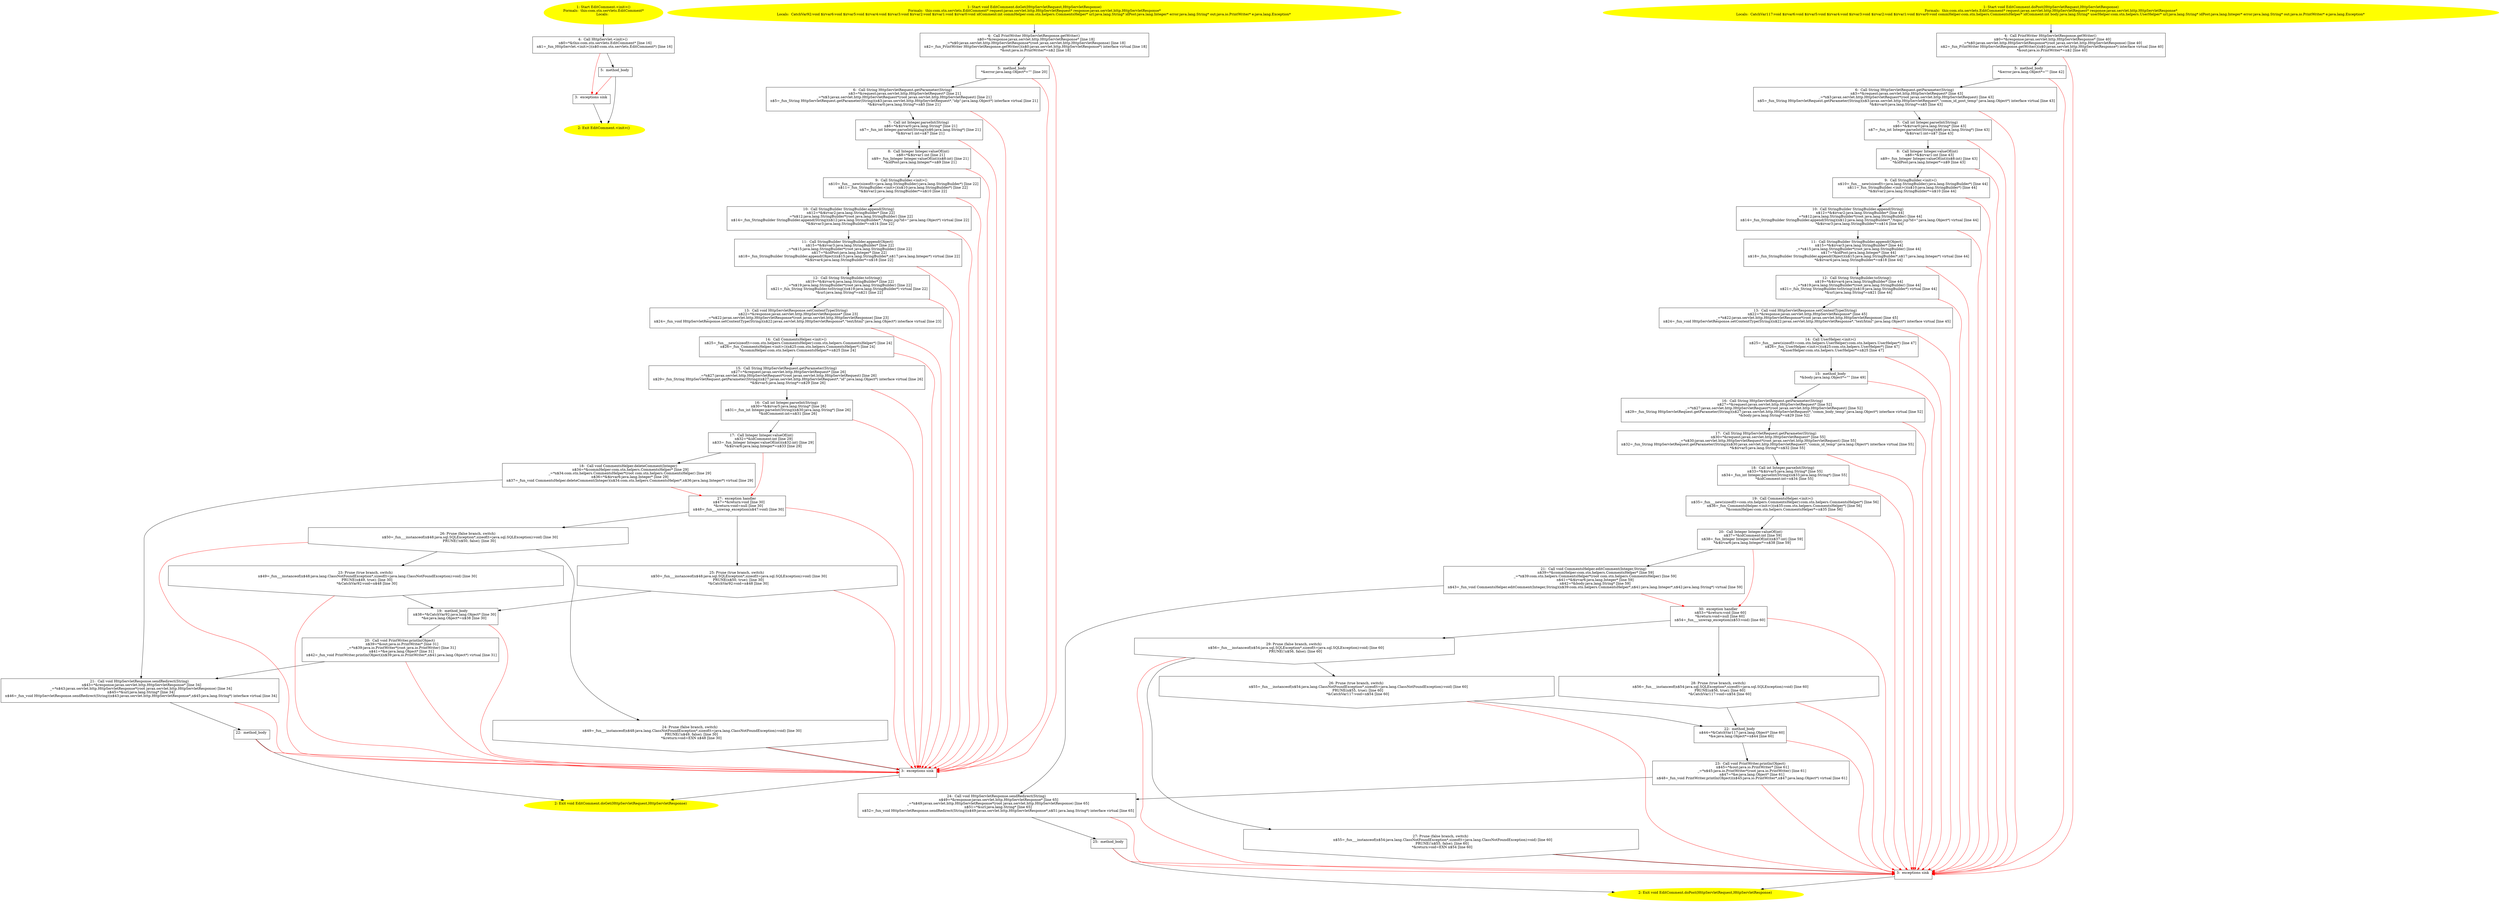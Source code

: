 /* @generated */
digraph cfg {
"com.stn.servlets.EditComment.<init>().792fe6c42d982176e1cad611565c4da5_1" [label="1: Start EditComment.<init>()\nFormals:  this:com.stn.servlets.EditComment*\nLocals:  \n  " color=yellow style=filled]
	

	 "com.stn.servlets.EditComment.<init>().792fe6c42d982176e1cad611565c4da5_1" -> "com.stn.servlets.EditComment.<init>().792fe6c42d982176e1cad611565c4da5_4" ;
"com.stn.servlets.EditComment.<init>().792fe6c42d982176e1cad611565c4da5_2" [label="2: Exit EditComment.<init>() \n  " color=yellow style=filled]
	

"com.stn.servlets.EditComment.<init>().792fe6c42d982176e1cad611565c4da5_3" [label="3:  exceptions sink \n  " shape="box"]
	

	 "com.stn.servlets.EditComment.<init>().792fe6c42d982176e1cad611565c4da5_3" -> "com.stn.servlets.EditComment.<init>().792fe6c42d982176e1cad611565c4da5_2" ;
"com.stn.servlets.EditComment.<init>().792fe6c42d982176e1cad611565c4da5_4" [label="4:  Call HttpServlet.<init>() \n   n$0=*&this:com.stn.servlets.EditComment* [line 16]\n  n$1=_fun_HttpServlet.<init>()(n$0:com.stn.servlets.EditComment*) [line 16]\n " shape="box"]
	

	 "com.stn.servlets.EditComment.<init>().792fe6c42d982176e1cad611565c4da5_4" -> "com.stn.servlets.EditComment.<init>().792fe6c42d982176e1cad611565c4da5_5" ;
	 "com.stn.servlets.EditComment.<init>().792fe6c42d982176e1cad611565c4da5_4" -> "com.stn.servlets.EditComment.<init>().792fe6c42d982176e1cad611565c4da5_3" [color="red" ];
"com.stn.servlets.EditComment.<init>().792fe6c42d982176e1cad611565c4da5_5" [label="5:  method_body \n  " shape="box"]
	

	 "com.stn.servlets.EditComment.<init>().792fe6c42d982176e1cad611565c4da5_5" -> "com.stn.servlets.EditComment.<init>().792fe6c42d982176e1cad611565c4da5_2" ;
	 "com.stn.servlets.EditComment.<init>().792fe6c42d982176e1cad611565c4da5_5" -> "com.stn.servlets.EditComment.<init>().792fe6c42d982176e1cad611565c4da5_3" [color="red" ];
"com.stn.servlets.EditComment.doGet(javax.servlet.http.HttpServletRequest,javax.servlet.http.HttpServ.9b6128d0ff4261f574d8337aa60370f2_1" [label="1: Start void EditComment.doGet(HttpServletRequest,HttpServletResponse)\nFormals:  this:com.stn.servlets.EditComment* request:javax.servlet.http.HttpServletRequest* response:javax.servlet.http.HttpServletResponse*\nLocals:  CatchVar92:void $irvar6:void $irvar5:void $irvar4:void $irvar3:void $irvar2:void $irvar1:void $irvar0:void idComment:int commHelper:com.stn.helpers.CommentsHelper* url:java.lang.String* idPost:java.lang.Integer* error:java.lang.String* out:java.io.PrintWriter* e:java.lang.Exception* \n  " color=yellow style=filled]
	

	 "com.stn.servlets.EditComment.doGet(javax.servlet.http.HttpServletRequest,javax.servlet.http.HttpServ.9b6128d0ff4261f574d8337aa60370f2_1" -> "com.stn.servlets.EditComment.doGet(javax.servlet.http.HttpServletRequest,javax.servlet.http.HttpServ.9b6128d0ff4261f574d8337aa60370f2_4" ;
"com.stn.servlets.EditComment.doGet(javax.servlet.http.HttpServletRequest,javax.servlet.http.HttpServ.9b6128d0ff4261f574d8337aa60370f2_2" [label="2: Exit void EditComment.doGet(HttpServletRequest,HttpServletResponse) \n  " color=yellow style=filled]
	

"com.stn.servlets.EditComment.doGet(javax.servlet.http.HttpServletRequest,javax.servlet.http.HttpServ.9b6128d0ff4261f574d8337aa60370f2_3" [label="3:  exceptions sink \n  " shape="box"]
	

	 "com.stn.servlets.EditComment.doGet(javax.servlet.http.HttpServletRequest,javax.servlet.http.HttpServ.9b6128d0ff4261f574d8337aa60370f2_3" -> "com.stn.servlets.EditComment.doGet(javax.servlet.http.HttpServletRequest,javax.servlet.http.HttpServ.9b6128d0ff4261f574d8337aa60370f2_2" ;
"com.stn.servlets.EditComment.doGet(javax.servlet.http.HttpServletRequest,javax.servlet.http.HttpServ.9b6128d0ff4261f574d8337aa60370f2_4" [label="4:  Call PrintWriter HttpServletResponse.getWriter() \n   n$0=*&response:javax.servlet.http.HttpServletResponse* [line 18]\n  _=*n$0:javax.servlet.http.HttpServletResponse*(root javax.servlet.http.HttpServletResponse) [line 18]\n  n$2=_fun_PrintWriter HttpServletResponse.getWriter()(n$0:javax.servlet.http.HttpServletResponse*) interface virtual [line 18]\n  *&out:java.io.PrintWriter*=n$2 [line 18]\n " shape="box"]
	

	 "com.stn.servlets.EditComment.doGet(javax.servlet.http.HttpServletRequest,javax.servlet.http.HttpServ.9b6128d0ff4261f574d8337aa60370f2_4" -> "com.stn.servlets.EditComment.doGet(javax.servlet.http.HttpServletRequest,javax.servlet.http.HttpServ.9b6128d0ff4261f574d8337aa60370f2_5" ;
	 "com.stn.servlets.EditComment.doGet(javax.servlet.http.HttpServletRequest,javax.servlet.http.HttpServ.9b6128d0ff4261f574d8337aa60370f2_4" -> "com.stn.servlets.EditComment.doGet(javax.servlet.http.HttpServletRequest,javax.servlet.http.HttpServ.9b6128d0ff4261f574d8337aa60370f2_3" [color="red" ];
"com.stn.servlets.EditComment.doGet(javax.servlet.http.HttpServletRequest,javax.servlet.http.HttpServ.9b6128d0ff4261f574d8337aa60370f2_5" [label="5:  method_body \n   *&error:java.lang.Object*=\"\" [line 20]\n " shape="box"]
	

	 "com.stn.servlets.EditComment.doGet(javax.servlet.http.HttpServletRequest,javax.servlet.http.HttpServ.9b6128d0ff4261f574d8337aa60370f2_5" -> "com.stn.servlets.EditComment.doGet(javax.servlet.http.HttpServletRequest,javax.servlet.http.HttpServ.9b6128d0ff4261f574d8337aa60370f2_6" ;
	 "com.stn.servlets.EditComment.doGet(javax.servlet.http.HttpServletRequest,javax.servlet.http.HttpServ.9b6128d0ff4261f574d8337aa60370f2_5" -> "com.stn.servlets.EditComment.doGet(javax.servlet.http.HttpServletRequest,javax.servlet.http.HttpServ.9b6128d0ff4261f574d8337aa60370f2_3" [color="red" ];
"com.stn.servlets.EditComment.doGet(javax.servlet.http.HttpServletRequest,javax.servlet.http.HttpServ.9b6128d0ff4261f574d8337aa60370f2_6" [label="6:  Call String HttpServletRequest.getParameter(String) \n   n$3=*&request:javax.servlet.http.HttpServletRequest* [line 21]\n  _=*n$3:javax.servlet.http.HttpServletRequest*(root javax.servlet.http.HttpServletRequest) [line 21]\n  n$5=_fun_String HttpServletRequest.getParameter(String)(n$3:javax.servlet.http.HttpServletRequest*,\"idp\":java.lang.Object*) interface virtual [line 21]\n  *&$irvar0:java.lang.String*=n$5 [line 21]\n " shape="box"]
	

	 "com.stn.servlets.EditComment.doGet(javax.servlet.http.HttpServletRequest,javax.servlet.http.HttpServ.9b6128d0ff4261f574d8337aa60370f2_6" -> "com.stn.servlets.EditComment.doGet(javax.servlet.http.HttpServletRequest,javax.servlet.http.HttpServ.9b6128d0ff4261f574d8337aa60370f2_7" ;
	 "com.stn.servlets.EditComment.doGet(javax.servlet.http.HttpServletRequest,javax.servlet.http.HttpServ.9b6128d0ff4261f574d8337aa60370f2_6" -> "com.stn.servlets.EditComment.doGet(javax.servlet.http.HttpServletRequest,javax.servlet.http.HttpServ.9b6128d0ff4261f574d8337aa60370f2_3" [color="red" ];
"com.stn.servlets.EditComment.doGet(javax.servlet.http.HttpServletRequest,javax.servlet.http.HttpServ.9b6128d0ff4261f574d8337aa60370f2_7" [label="7:  Call int Integer.parseInt(String) \n   n$6=*&$irvar0:java.lang.String* [line 21]\n  n$7=_fun_int Integer.parseInt(String)(n$6:java.lang.String*) [line 21]\n  *&$irvar1:int=n$7 [line 21]\n " shape="box"]
	

	 "com.stn.servlets.EditComment.doGet(javax.servlet.http.HttpServletRequest,javax.servlet.http.HttpServ.9b6128d0ff4261f574d8337aa60370f2_7" -> "com.stn.servlets.EditComment.doGet(javax.servlet.http.HttpServletRequest,javax.servlet.http.HttpServ.9b6128d0ff4261f574d8337aa60370f2_8" ;
	 "com.stn.servlets.EditComment.doGet(javax.servlet.http.HttpServletRequest,javax.servlet.http.HttpServ.9b6128d0ff4261f574d8337aa60370f2_7" -> "com.stn.servlets.EditComment.doGet(javax.servlet.http.HttpServletRequest,javax.servlet.http.HttpServ.9b6128d0ff4261f574d8337aa60370f2_3" [color="red" ];
"com.stn.servlets.EditComment.doGet(javax.servlet.http.HttpServletRequest,javax.servlet.http.HttpServ.9b6128d0ff4261f574d8337aa60370f2_8" [label="8:  Call Integer Integer.valueOf(int) \n   n$8=*&$irvar1:int [line 21]\n  n$9=_fun_Integer Integer.valueOf(int)(n$8:int) [line 21]\n  *&idPost:java.lang.Integer*=n$9 [line 21]\n " shape="box"]
	

	 "com.stn.servlets.EditComment.doGet(javax.servlet.http.HttpServletRequest,javax.servlet.http.HttpServ.9b6128d0ff4261f574d8337aa60370f2_8" -> "com.stn.servlets.EditComment.doGet(javax.servlet.http.HttpServletRequest,javax.servlet.http.HttpServ.9b6128d0ff4261f574d8337aa60370f2_9" ;
	 "com.stn.servlets.EditComment.doGet(javax.servlet.http.HttpServletRequest,javax.servlet.http.HttpServ.9b6128d0ff4261f574d8337aa60370f2_8" -> "com.stn.servlets.EditComment.doGet(javax.servlet.http.HttpServletRequest,javax.servlet.http.HttpServ.9b6128d0ff4261f574d8337aa60370f2_3" [color="red" ];
"com.stn.servlets.EditComment.doGet(javax.servlet.http.HttpServletRequest,javax.servlet.http.HttpServ.9b6128d0ff4261f574d8337aa60370f2_9" [label="9:  Call StringBuilder.<init>() \n   n$10=_fun___new(sizeof(t=java.lang.StringBuilder):java.lang.StringBuilder*) [line 22]\n  n$11=_fun_StringBuilder.<init>()(n$10:java.lang.StringBuilder*) [line 22]\n  *&$irvar2:java.lang.StringBuilder*=n$10 [line 22]\n " shape="box"]
	

	 "com.stn.servlets.EditComment.doGet(javax.servlet.http.HttpServletRequest,javax.servlet.http.HttpServ.9b6128d0ff4261f574d8337aa60370f2_9" -> "com.stn.servlets.EditComment.doGet(javax.servlet.http.HttpServletRequest,javax.servlet.http.HttpServ.9b6128d0ff4261f574d8337aa60370f2_10" ;
	 "com.stn.servlets.EditComment.doGet(javax.servlet.http.HttpServletRequest,javax.servlet.http.HttpServ.9b6128d0ff4261f574d8337aa60370f2_9" -> "com.stn.servlets.EditComment.doGet(javax.servlet.http.HttpServletRequest,javax.servlet.http.HttpServ.9b6128d0ff4261f574d8337aa60370f2_3" [color="red" ];
"com.stn.servlets.EditComment.doGet(javax.servlet.http.HttpServletRequest,javax.servlet.http.HttpServ.9b6128d0ff4261f574d8337aa60370f2_10" [label="10:  Call StringBuilder StringBuilder.append(String) \n   n$12=*&$irvar2:java.lang.StringBuilder* [line 22]\n  _=*n$12:java.lang.StringBuilder*(root java.lang.StringBuilder) [line 22]\n  n$14=_fun_StringBuilder StringBuilder.append(String)(n$12:java.lang.StringBuilder*,\"/topic.jsp?id=\":java.lang.Object*) virtual [line 22]\n  *&$irvar3:java.lang.StringBuilder*=n$14 [line 22]\n " shape="box"]
	

	 "com.stn.servlets.EditComment.doGet(javax.servlet.http.HttpServletRequest,javax.servlet.http.HttpServ.9b6128d0ff4261f574d8337aa60370f2_10" -> "com.stn.servlets.EditComment.doGet(javax.servlet.http.HttpServletRequest,javax.servlet.http.HttpServ.9b6128d0ff4261f574d8337aa60370f2_11" ;
	 "com.stn.servlets.EditComment.doGet(javax.servlet.http.HttpServletRequest,javax.servlet.http.HttpServ.9b6128d0ff4261f574d8337aa60370f2_10" -> "com.stn.servlets.EditComment.doGet(javax.servlet.http.HttpServletRequest,javax.servlet.http.HttpServ.9b6128d0ff4261f574d8337aa60370f2_3" [color="red" ];
"com.stn.servlets.EditComment.doGet(javax.servlet.http.HttpServletRequest,javax.servlet.http.HttpServ.9b6128d0ff4261f574d8337aa60370f2_11" [label="11:  Call StringBuilder StringBuilder.append(Object) \n   n$15=*&$irvar3:java.lang.StringBuilder* [line 22]\n  _=*n$15:java.lang.StringBuilder*(root java.lang.StringBuilder) [line 22]\n  n$17=*&idPost:java.lang.Integer* [line 22]\n  n$18=_fun_StringBuilder StringBuilder.append(Object)(n$15:java.lang.StringBuilder*,n$17:java.lang.Integer*) virtual [line 22]\n  *&$irvar4:java.lang.StringBuilder*=n$18 [line 22]\n " shape="box"]
	

	 "com.stn.servlets.EditComment.doGet(javax.servlet.http.HttpServletRequest,javax.servlet.http.HttpServ.9b6128d0ff4261f574d8337aa60370f2_11" -> "com.stn.servlets.EditComment.doGet(javax.servlet.http.HttpServletRequest,javax.servlet.http.HttpServ.9b6128d0ff4261f574d8337aa60370f2_12" ;
	 "com.stn.servlets.EditComment.doGet(javax.servlet.http.HttpServletRequest,javax.servlet.http.HttpServ.9b6128d0ff4261f574d8337aa60370f2_11" -> "com.stn.servlets.EditComment.doGet(javax.servlet.http.HttpServletRequest,javax.servlet.http.HttpServ.9b6128d0ff4261f574d8337aa60370f2_3" [color="red" ];
"com.stn.servlets.EditComment.doGet(javax.servlet.http.HttpServletRequest,javax.servlet.http.HttpServ.9b6128d0ff4261f574d8337aa60370f2_12" [label="12:  Call String StringBuilder.toString() \n   n$19=*&$irvar4:java.lang.StringBuilder* [line 22]\n  _=*n$19:java.lang.StringBuilder*(root java.lang.StringBuilder) [line 22]\n  n$21=_fun_String StringBuilder.toString()(n$19:java.lang.StringBuilder*) virtual [line 22]\n  *&url:java.lang.String*=n$21 [line 22]\n " shape="box"]
	

	 "com.stn.servlets.EditComment.doGet(javax.servlet.http.HttpServletRequest,javax.servlet.http.HttpServ.9b6128d0ff4261f574d8337aa60370f2_12" -> "com.stn.servlets.EditComment.doGet(javax.servlet.http.HttpServletRequest,javax.servlet.http.HttpServ.9b6128d0ff4261f574d8337aa60370f2_13" ;
	 "com.stn.servlets.EditComment.doGet(javax.servlet.http.HttpServletRequest,javax.servlet.http.HttpServ.9b6128d0ff4261f574d8337aa60370f2_12" -> "com.stn.servlets.EditComment.doGet(javax.servlet.http.HttpServletRequest,javax.servlet.http.HttpServ.9b6128d0ff4261f574d8337aa60370f2_3" [color="red" ];
"com.stn.servlets.EditComment.doGet(javax.servlet.http.HttpServletRequest,javax.servlet.http.HttpServ.9b6128d0ff4261f574d8337aa60370f2_13" [label="13:  Call void HttpServletResponse.setContentType(String) \n   n$22=*&response:javax.servlet.http.HttpServletResponse* [line 23]\n  _=*n$22:javax.servlet.http.HttpServletResponse*(root javax.servlet.http.HttpServletResponse) [line 23]\n  n$24=_fun_void HttpServletResponse.setContentType(String)(n$22:javax.servlet.http.HttpServletResponse*,\"text/html\":java.lang.Object*) interface virtual [line 23]\n " shape="box"]
	

	 "com.stn.servlets.EditComment.doGet(javax.servlet.http.HttpServletRequest,javax.servlet.http.HttpServ.9b6128d0ff4261f574d8337aa60370f2_13" -> "com.stn.servlets.EditComment.doGet(javax.servlet.http.HttpServletRequest,javax.servlet.http.HttpServ.9b6128d0ff4261f574d8337aa60370f2_14" ;
	 "com.stn.servlets.EditComment.doGet(javax.servlet.http.HttpServletRequest,javax.servlet.http.HttpServ.9b6128d0ff4261f574d8337aa60370f2_13" -> "com.stn.servlets.EditComment.doGet(javax.servlet.http.HttpServletRequest,javax.servlet.http.HttpServ.9b6128d0ff4261f574d8337aa60370f2_3" [color="red" ];
"com.stn.servlets.EditComment.doGet(javax.servlet.http.HttpServletRequest,javax.servlet.http.HttpServ.9b6128d0ff4261f574d8337aa60370f2_14" [label="14:  Call CommentsHelper.<init>() \n   n$25=_fun___new(sizeof(t=com.stn.helpers.CommentsHelper):com.stn.helpers.CommentsHelper*) [line 24]\n  n$26=_fun_CommentsHelper.<init>()(n$25:com.stn.helpers.CommentsHelper*) [line 24]\n  *&commHelper:com.stn.helpers.CommentsHelper*=n$25 [line 24]\n " shape="box"]
	

	 "com.stn.servlets.EditComment.doGet(javax.servlet.http.HttpServletRequest,javax.servlet.http.HttpServ.9b6128d0ff4261f574d8337aa60370f2_14" -> "com.stn.servlets.EditComment.doGet(javax.servlet.http.HttpServletRequest,javax.servlet.http.HttpServ.9b6128d0ff4261f574d8337aa60370f2_15" ;
	 "com.stn.servlets.EditComment.doGet(javax.servlet.http.HttpServletRequest,javax.servlet.http.HttpServ.9b6128d0ff4261f574d8337aa60370f2_14" -> "com.stn.servlets.EditComment.doGet(javax.servlet.http.HttpServletRequest,javax.servlet.http.HttpServ.9b6128d0ff4261f574d8337aa60370f2_3" [color="red" ];
"com.stn.servlets.EditComment.doGet(javax.servlet.http.HttpServletRequest,javax.servlet.http.HttpServ.9b6128d0ff4261f574d8337aa60370f2_15" [label="15:  Call String HttpServletRequest.getParameter(String) \n   n$27=*&request:javax.servlet.http.HttpServletRequest* [line 26]\n  _=*n$27:javax.servlet.http.HttpServletRequest*(root javax.servlet.http.HttpServletRequest) [line 26]\n  n$29=_fun_String HttpServletRequest.getParameter(String)(n$27:javax.servlet.http.HttpServletRequest*,\"id\":java.lang.Object*) interface virtual [line 26]\n  *&$irvar5:java.lang.String*=n$29 [line 26]\n " shape="box"]
	

	 "com.stn.servlets.EditComment.doGet(javax.servlet.http.HttpServletRequest,javax.servlet.http.HttpServ.9b6128d0ff4261f574d8337aa60370f2_15" -> "com.stn.servlets.EditComment.doGet(javax.servlet.http.HttpServletRequest,javax.servlet.http.HttpServ.9b6128d0ff4261f574d8337aa60370f2_16" ;
	 "com.stn.servlets.EditComment.doGet(javax.servlet.http.HttpServletRequest,javax.servlet.http.HttpServ.9b6128d0ff4261f574d8337aa60370f2_15" -> "com.stn.servlets.EditComment.doGet(javax.servlet.http.HttpServletRequest,javax.servlet.http.HttpServ.9b6128d0ff4261f574d8337aa60370f2_3" [color="red" ];
"com.stn.servlets.EditComment.doGet(javax.servlet.http.HttpServletRequest,javax.servlet.http.HttpServ.9b6128d0ff4261f574d8337aa60370f2_16" [label="16:  Call int Integer.parseInt(String) \n   n$30=*&$irvar5:java.lang.String* [line 26]\n  n$31=_fun_int Integer.parseInt(String)(n$30:java.lang.String*) [line 26]\n  *&idComment:int=n$31 [line 26]\n " shape="box"]
	

	 "com.stn.servlets.EditComment.doGet(javax.servlet.http.HttpServletRequest,javax.servlet.http.HttpServ.9b6128d0ff4261f574d8337aa60370f2_16" -> "com.stn.servlets.EditComment.doGet(javax.servlet.http.HttpServletRequest,javax.servlet.http.HttpServ.9b6128d0ff4261f574d8337aa60370f2_17" ;
	 "com.stn.servlets.EditComment.doGet(javax.servlet.http.HttpServletRequest,javax.servlet.http.HttpServ.9b6128d0ff4261f574d8337aa60370f2_16" -> "com.stn.servlets.EditComment.doGet(javax.servlet.http.HttpServletRequest,javax.servlet.http.HttpServ.9b6128d0ff4261f574d8337aa60370f2_3" [color="red" ];
"com.stn.servlets.EditComment.doGet(javax.servlet.http.HttpServletRequest,javax.servlet.http.HttpServ.9b6128d0ff4261f574d8337aa60370f2_17" [label="17:  Call Integer Integer.valueOf(int) \n   n$32=*&idComment:int [line 29]\n  n$33=_fun_Integer Integer.valueOf(int)(n$32:int) [line 29]\n  *&$irvar6:java.lang.Integer*=n$33 [line 29]\n " shape="box"]
	

	 "com.stn.servlets.EditComment.doGet(javax.servlet.http.HttpServletRequest,javax.servlet.http.HttpServ.9b6128d0ff4261f574d8337aa60370f2_17" -> "com.stn.servlets.EditComment.doGet(javax.servlet.http.HttpServletRequest,javax.servlet.http.HttpServ.9b6128d0ff4261f574d8337aa60370f2_18" ;
	 "com.stn.servlets.EditComment.doGet(javax.servlet.http.HttpServletRequest,javax.servlet.http.HttpServ.9b6128d0ff4261f574d8337aa60370f2_17" -> "com.stn.servlets.EditComment.doGet(javax.servlet.http.HttpServletRequest,javax.servlet.http.HttpServ.9b6128d0ff4261f574d8337aa60370f2_27" [color="red" ];
"com.stn.servlets.EditComment.doGet(javax.servlet.http.HttpServletRequest,javax.servlet.http.HttpServ.9b6128d0ff4261f574d8337aa60370f2_18" [label="18:  Call void CommentsHelper.deleteComment(Integer) \n   n$34=*&commHelper:com.stn.helpers.CommentsHelper* [line 29]\n  _=*n$34:com.stn.helpers.CommentsHelper*(root com.stn.helpers.CommentsHelper) [line 29]\n  n$36=*&$irvar6:java.lang.Integer* [line 29]\n  n$37=_fun_void CommentsHelper.deleteComment(Integer)(n$34:com.stn.helpers.CommentsHelper*,n$36:java.lang.Integer*) virtual [line 29]\n " shape="box"]
	

	 "com.stn.servlets.EditComment.doGet(javax.servlet.http.HttpServletRequest,javax.servlet.http.HttpServ.9b6128d0ff4261f574d8337aa60370f2_18" -> "com.stn.servlets.EditComment.doGet(javax.servlet.http.HttpServletRequest,javax.servlet.http.HttpServ.9b6128d0ff4261f574d8337aa60370f2_21" ;
	 "com.stn.servlets.EditComment.doGet(javax.servlet.http.HttpServletRequest,javax.servlet.http.HttpServ.9b6128d0ff4261f574d8337aa60370f2_18" -> "com.stn.servlets.EditComment.doGet(javax.servlet.http.HttpServletRequest,javax.servlet.http.HttpServ.9b6128d0ff4261f574d8337aa60370f2_27" [color="red" ];
"com.stn.servlets.EditComment.doGet(javax.servlet.http.HttpServletRequest,javax.servlet.http.HttpServ.9b6128d0ff4261f574d8337aa60370f2_19" [label="19:  method_body \n   n$38=*&CatchVar92:java.lang.Object* [line 30]\n  *&e:java.lang.Object*=n$38 [line 30]\n " shape="box"]
	

	 "com.stn.servlets.EditComment.doGet(javax.servlet.http.HttpServletRequest,javax.servlet.http.HttpServ.9b6128d0ff4261f574d8337aa60370f2_19" -> "com.stn.servlets.EditComment.doGet(javax.servlet.http.HttpServletRequest,javax.servlet.http.HttpServ.9b6128d0ff4261f574d8337aa60370f2_20" ;
	 "com.stn.servlets.EditComment.doGet(javax.servlet.http.HttpServletRequest,javax.servlet.http.HttpServ.9b6128d0ff4261f574d8337aa60370f2_19" -> "com.stn.servlets.EditComment.doGet(javax.servlet.http.HttpServletRequest,javax.servlet.http.HttpServ.9b6128d0ff4261f574d8337aa60370f2_3" [color="red" ];
"com.stn.servlets.EditComment.doGet(javax.servlet.http.HttpServletRequest,javax.servlet.http.HttpServ.9b6128d0ff4261f574d8337aa60370f2_20" [label="20:  Call void PrintWriter.println(Object) \n   n$39=*&out:java.io.PrintWriter* [line 31]\n  _=*n$39:java.io.PrintWriter*(root java.io.PrintWriter) [line 31]\n  n$41=*&e:java.lang.Object* [line 31]\n  n$42=_fun_void PrintWriter.println(Object)(n$39:java.io.PrintWriter*,n$41:java.lang.Object*) virtual [line 31]\n " shape="box"]
	

	 "com.stn.servlets.EditComment.doGet(javax.servlet.http.HttpServletRequest,javax.servlet.http.HttpServ.9b6128d0ff4261f574d8337aa60370f2_20" -> "com.stn.servlets.EditComment.doGet(javax.servlet.http.HttpServletRequest,javax.servlet.http.HttpServ.9b6128d0ff4261f574d8337aa60370f2_21" ;
	 "com.stn.servlets.EditComment.doGet(javax.servlet.http.HttpServletRequest,javax.servlet.http.HttpServ.9b6128d0ff4261f574d8337aa60370f2_20" -> "com.stn.servlets.EditComment.doGet(javax.servlet.http.HttpServletRequest,javax.servlet.http.HttpServ.9b6128d0ff4261f574d8337aa60370f2_3" [color="red" ];
"com.stn.servlets.EditComment.doGet(javax.servlet.http.HttpServletRequest,javax.servlet.http.HttpServ.9b6128d0ff4261f574d8337aa60370f2_21" [label="21:  Call void HttpServletResponse.sendRedirect(String) \n   n$43=*&response:javax.servlet.http.HttpServletResponse* [line 34]\n  _=*n$43:javax.servlet.http.HttpServletResponse*(root javax.servlet.http.HttpServletResponse) [line 34]\n  n$45=*&url:java.lang.String* [line 34]\n  n$46=_fun_void HttpServletResponse.sendRedirect(String)(n$43:javax.servlet.http.HttpServletResponse*,n$45:java.lang.String*) interface virtual [line 34]\n " shape="box"]
	

	 "com.stn.servlets.EditComment.doGet(javax.servlet.http.HttpServletRequest,javax.servlet.http.HttpServ.9b6128d0ff4261f574d8337aa60370f2_21" -> "com.stn.servlets.EditComment.doGet(javax.servlet.http.HttpServletRequest,javax.servlet.http.HttpServ.9b6128d0ff4261f574d8337aa60370f2_22" ;
	 "com.stn.servlets.EditComment.doGet(javax.servlet.http.HttpServletRequest,javax.servlet.http.HttpServ.9b6128d0ff4261f574d8337aa60370f2_21" -> "com.stn.servlets.EditComment.doGet(javax.servlet.http.HttpServletRequest,javax.servlet.http.HttpServ.9b6128d0ff4261f574d8337aa60370f2_3" [color="red" ];
"com.stn.servlets.EditComment.doGet(javax.servlet.http.HttpServletRequest,javax.servlet.http.HttpServ.9b6128d0ff4261f574d8337aa60370f2_22" [label="22:  method_body \n  " shape="box"]
	

	 "com.stn.servlets.EditComment.doGet(javax.servlet.http.HttpServletRequest,javax.servlet.http.HttpServ.9b6128d0ff4261f574d8337aa60370f2_22" -> "com.stn.servlets.EditComment.doGet(javax.servlet.http.HttpServletRequest,javax.servlet.http.HttpServ.9b6128d0ff4261f574d8337aa60370f2_2" ;
	 "com.stn.servlets.EditComment.doGet(javax.servlet.http.HttpServletRequest,javax.servlet.http.HttpServ.9b6128d0ff4261f574d8337aa60370f2_22" -> "com.stn.servlets.EditComment.doGet(javax.servlet.http.HttpServletRequest,javax.servlet.http.HttpServ.9b6128d0ff4261f574d8337aa60370f2_3" [color="red" ];
"com.stn.servlets.EditComment.doGet(javax.servlet.http.HttpServletRequest,javax.servlet.http.HttpServ.9b6128d0ff4261f574d8337aa60370f2_23" [label="23: Prune (true branch, switch) \n   n$49=_fun___instanceof(n$48:java.lang.ClassNotFoundException*,sizeof(t=java.lang.ClassNotFoundException):void) [line 30]\n  PRUNE(n$49, true); [line 30]\n  *&CatchVar92:void=n$48 [line 30]\n " shape="invhouse"]
	

	 "com.stn.servlets.EditComment.doGet(javax.servlet.http.HttpServletRequest,javax.servlet.http.HttpServ.9b6128d0ff4261f574d8337aa60370f2_23" -> "com.stn.servlets.EditComment.doGet(javax.servlet.http.HttpServletRequest,javax.servlet.http.HttpServ.9b6128d0ff4261f574d8337aa60370f2_19" ;
	 "com.stn.servlets.EditComment.doGet(javax.servlet.http.HttpServletRequest,javax.servlet.http.HttpServ.9b6128d0ff4261f574d8337aa60370f2_23" -> "com.stn.servlets.EditComment.doGet(javax.servlet.http.HttpServletRequest,javax.servlet.http.HttpServ.9b6128d0ff4261f574d8337aa60370f2_3" [color="red" ];
"com.stn.servlets.EditComment.doGet(javax.servlet.http.HttpServletRequest,javax.servlet.http.HttpServ.9b6128d0ff4261f574d8337aa60370f2_24" [label="24: Prune (false branch, switch) \n   n$49=_fun___instanceof(n$48:java.lang.ClassNotFoundException*,sizeof(t=java.lang.ClassNotFoundException):void) [line 30]\n  PRUNE(!n$49, false); [line 30]\n  *&return:void=EXN n$48 [line 30]\n " shape="invhouse"]
	

	 "com.stn.servlets.EditComment.doGet(javax.servlet.http.HttpServletRequest,javax.servlet.http.HttpServ.9b6128d0ff4261f574d8337aa60370f2_24" -> "com.stn.servlets.EditComment.doGet(javax.servlet.http.HttpServletRequest,javax.servlet.http.HttpServ.9b6128d0ff4261f574d8337aa60370f2_3" ;
	 "com.stn.servlets.EditComment.doGet(javax.servlet.http.HttpServletRequest,javax.servlet.http.HttpServ.9b6128d0ff4261f574d8337aa60370f2_24" -> "com.stn.servlets.EditComment.doGet(javax.servlet.http.HttpServletRequest,javax.servlet.http.HttpServ.9b6128d0ff4261f574d8337aa60370f2_3" [color="red" ];
"com.stn.servlets.EditComment.doGet(javax.servlet.http.HttpServletRequest,javax.servlet.http.HttpServ.9b6128d0ff4261f574d8337aa60370f2_25" [label="25: Prune (true branch, switch) \n   n$50=_fun___instanceof(n$48:java.sql.SQLException*,sizeof(t=java.sql.SQLException):void) [line 30]\n  PRUNE(n$50, true); [line 30]\n  *&CatchVar92:void=n$48 [line 30]\n " shape="invhouse"]
	

	 "com.stn.servlets.EditComment.doGet(javax.servlet.http.HttpServletRequest,javax.servlet.http.HttpServ.9b6128d0ff4261f574d8337aa60370f2_25" -> "com.stn.servlets.EditComment.doGet(javax.servlet.http.HttpServletRequest,javax.servlet.http.HttpServ.9b6128d0ff4261f574d8337aa60370f2_19" ;
	 "com.stn.servlets.EditComment.doGet(javax.servlet.http.HttpServletRequest,javax.servlet.http.HttpServ.9b6128d0ff4261f574d8337aa60370f2_25" -> "com.stn.servlets.EditComment.doGet(javax.servlet.http.HttpServletRequest,javax.servlet.http.HttpServ.9b6128d0ff4261f574d8337aa60370f2_3" [color="red" ];
"com.stn.servlets.EditComment.doGet(javax.servlet.http.HttpServletRequest,javax.servlet.http.HttpServ.9b6128d0ff4261f574d8337aa60370f2_26" [label="26: Prune (false branch, switch) \n   n$50=_fun___instanceof(n$48:java.sql.SQLException*,sizeof(t=java.sql.SQLException):void) [line 30]\n  PRUNE(!n$50, false); [line 30]\n " shape="invhouse"]
	

	 "com.stn.servlets.EditComment.doGet(javax.servlet.http.HttpServletRequest,javax.servlet.http.HttpServ.9b6128d0ff4261f574d8337aa60370f2_26" -> "com.stn.servlets.EditComment.doGet(javax.servlet.http.HttpServletRequest,javax.servlet.http.HttpServ.9b6128d0ff4261f574d8337aa60370f2_23" ;
	 "com.stn.servlets.EditComment.doGet(javax.servlet.http.HttpServletRequest,javax.servlet.http.HttpServ.9b6128d0ff4261f574d8337aa60370f2_26" -> "com.stn.servlets.EditComment.doGet(javax.servlet.http.HttpServletRequest,javax.servlet.http.HttpServ.9b6128d0ff4261f574d8337aa60370f2_24" ;
	 "com.stn.servlets.EditComment.doGet(javax.servlet.http.HttpServletRequest,javax.servlet.http.HttpServ.9b6128d0ff4261f574d8337aa60370f2_26" -> "com.stn.servlets.EditComment.doGet(javax.servlet.http.HttpServletRequest,javax.servlet.http.HttpServ.9b6128d0ff4261f574d8337aa60370f2_3" [color="red" ];
"com.stn.servlets.EditComment.doGet(javax.servlet.http.HttpServletRequest,javax.servlet.http.HttpServ.9b6128d0ff4261f574d8337aa60370f2_27" [label="27:  exception handler \n   n$47=*&return:void [line 30]\n  *&return:void=null [line 30]\n  n$48=_fun___unwrap_exception(n$47:void) [line 30]\n " shape="box"]
	

	 "com.stn.servlets.EditComment.doGet(javax.servlet.http.HttpServletRequest,javax.servlet.http.HttpServ.9b6128d0ff4261f574d8337aa60370f2_27" -> "com.stn.servlets.EditComment.doGet(javax.servlet.http.HttpServletRequest,javax.servlet.http.HttpServ.9b6128d0ff4261f574d8337aa60370f2_25" ;
	 "com.stn.servlets.EditComment.doGet(javax.servlet.http.HttpServletRequest,javax.servlet.http.HttpServ.9b6128d0ff4261f574d8337aa60370f2_27" -> "com.stn.servlets.EditComment.doGet(javax.servlet.http.HttpServletRequest,javax.servlet.http.HttpServ.9b6128d0ff4261f574d8337aa60370f2_26" ;
	 "com.stn.servlets.EditComment.doGet(javax.servlet.http.HttpServletRequest,javax.servlet.http.HttpServ.9b6128d0ff4261f574d8337aa60370f2_27" -> "com.stn.servlets.EditComment.doGet(javax.servlet.http.HttpServletRequest,javax.servlet.http.HttpServ.9b6128d0ff4261f574d8337aa60370f2_3" [color="red" ];
"com.stn.servlets.EditComment.doPost(javax.servlet.http.HttpServletRequest,javax.servlet.http.HttpSer.fe061e656dd01742cbb940318f701372_1" [label="1: Start void EditComment.doPost(HttpServletRequest,HttpServletResponse)\nFormals:  this:com.stn.servlets.EditComment* request:javax.servlet.http.HttpServletRequest* response:javax.servlet.http.HttpServletResponse*\nLocals:  CatchVar117:void $irvar6:void $irvar5:void $irvar4:void $irvar3:void $irvar2:void $irvar1:void $irvar0:void commHelper:com.stn.helpers.CommentsHelper* idComment:int body:java.lang.String* userHelper:com.stn.helpers.UserHelper* url:java.lang.String* idPost:java.lang.Integer* error:java.lang.String* out:java.io.PrintWriter* e:java.lang.Exception* \n  " color=yellow style=filled]
	

	 "com.stn.servlets.EditComment.doPost(javax.servlet.http.HttpServletRequest,javax.servlet.http.HttpSer.fe061e656dd01742cbb940318f701372_1" -> "com.stn.servlets.EditComment.doPost(javax.servlet.http.HttpServletRequest,javax.servlet.http.HttpSer.fe061e656dd01742cbb940318f701372_4" ;
"com.stn.servlets.EditComment.doPost(javax.servlet.http.HttpServletRequest,javax.servlet.http.HttpSer.fe061e656dd01742cbb940318f701372_2" [label="2: Exit void EditComment.doPost(HttpServletRequest,HttpServletResponse) \n  " color=yellow style=filled]
	

"com.stn.servlets.EditComment.doPost(javax.servlet.http.HttpServletRequest,javax.servlet.http.HttpSer.fe061e656dd01742cbb940318f701372_3" [label="3:  exceptions sink \n  " shape="box"]
	

	 "com.stn.servlets.EditComment.doPost(javax.servlet.http.HttpServletRequest,javax.servlet.http.HttpSer.fe061e656dd01742cbb940318f701372_3" -> "com.stn.servlets.EditComment.doPost(javax.servlet.http.HttpServletRequest,javax.servlet.http.HttpSer.fe061e656dd01742cbb940318f701372_2" ;
"com.stn.servlets.EditComment.doPost(javax.servlet.http.HttpServletRequest,javax.servlet.http.HttpSer.fe061e656dd01742cbb940318f701372_4" [label="4:  Call PrintWriter HttpServletResponse.getWriter() \n   n$0=*&response:javax.servlet.http.HttpServletResponse* [line 40]\n  _=*n$0:javax.servlet.http.HttpServletResponse*(root javax.servlet.http.HttpServletResponse) [line 40]\n  n$2=_fun_PrintWriter HttpServletResponse.getWriter()(n$0:javax.servlet.http.HttpServletResponse*) interface virtual [line 40]\n  *&out:java.io.PrintWriter*=n$2 [line 40]\n " shape="box"]
	

	 "com.stn.servlets.EditComment.doPost(javax.servlet.http.HttpServletRequest,javax.servlet.http.HttpSer.fe061e656dd01742cbb940318f701372_4" -> "com.stn.servlets.EditComment.doPost(javax.servlet.http.HttpServletRequest,javax.servlet.http.HttpSer.fe061e656dd01742cbb940318f701372_5" ;
	 "com.stn.servlets.EditComment.doPost(javax.servlet.http.HttpServletRequest,javax.servlet.http.HttpSer.fe061e656dd01742cbb940318f701372_4" -> "com.stn.servlets.EditComment.doPost(javax.servlet.http.HttpServletRequest,javax.servlet.http.HttpSer.fe061e656dd01742cbb940318f701372_3" [color="red" ];
"com.stn.servlets.EditComment.doPost(javax.servlet.http.HttpServletRequest,javax.servlet.http.HttpSer.fe061e656dd01742cbb940318f701372_5" [label="5:  method_body \n   *&error:java.lang.Object*=\"\" [line 42]\n " shape="box"]
	

	 "com.stn.servlets.EditComment.doPost(javax.servlet.http.HttpServletRequest,javax.servlet.http.HttpSer.fe061e656dd01742cbb940318f701372_5" -> "com.stn.servlets.EditComment.doPost(javax.servlet.http.HttpServletRequest,javax.servlet.http.HttpSer.fe061e656dd01742cbb940318f701372_6" ;
	 "com.stn.servlets.EditComment.doPost(javax.servlet.http.HttpServletRequest,javax.servlet.http.HttpSer.fe061e656dd01742cbb940318f701372_5" -> "com.stn.servlets.EditComment.doPost(javax.servlet.http.HttpServletRequest,javax.servlet.http.HttpSer.fe061e656dd01742cbb940318f701372_3" [color="red" ];
"com.stn.servlets.EditComment.doPost(javax.servlet.http.HttpServletRequest,javax.servlet.http.HttpSer.fe061e656dd01742cbb940318f701372_6" [label="6:  Call String HttpServletRequest.getParameter(String) \n   n$3=*&request:javax.servlet.http.HttpServletRequest* [line 43]\n  _=*n$3:javax.servlet.http.HttpServletRequest*(root javax.servlet.http.HttpServletRequest) [line 43]\n  n$5=_fun_String HttpServletRequest.getParameter(String)(n$3:javax.servlet.http.HttpServletRequest*,\"comm_id_post_temp\":java.lang.Object*) interface virtual [line 43]\n  *&$irvar0:java.lang.String*=n$5 [line 43]\n " shape="box"]
	

	 "com.stn.servlets.EditComment.doPost(javax.servlet.http.HttpServletRequest,javax.servlet.http.HttpSer.fe061e656dd01742cbb940318f701372_6" -> "com.stn.servlets.EditComment.doPost(javax.servlet.http.HttpServletRequest,javax.servlet.http.HttpSer.fe061e656dd01742cbb940318f701372_7" ;
	 "com.stn.servlets.EditComment.doPost(javax.servlet.http.HttpServletRequest,javax.servlet.http.HttpSer.fe061e656dd01742cbb940318f701372_6" -> "com.stn.servlets.EditComment.doPost(javax.servlet.http.HttpServletRequest,javax.servlet.http.HttpSer.fe061e656dd01742cbb940318f701372_3" [color="red" ];
"com.stn.servlets.EditComment.doPost(javax.servlet.http.HttpServletRequest,javax.servlet.http.HttpSer.fe061e656dd01742cbb940318f701372_7" [label="7:  Call int Integer.parseInt(String) \n   n$6=*&$irvar0:java.lang.String* [line 43]\n  n$7=_fun_int Integer.parseInt(String)(n$6:java.lang.String*) [line 43]\n  *&$irvar1:int=n$7 [line 43]\n " shape="box"]
	

	 "com.stn.servlets.EditComment.doPost(javax.servlet.http.HttpServletRequest,javax.servlet.http.HttpSer.fe061e656dd01742cbb940318f701372_7" -> "com.stn.servlets.EditComment.doPost(javax.servlet.http.HttpServletRequest,javax.servlet.http.HttpSer.fe061e656dd01742cbb940318f701372_8" ;
	 "com.stn.servlets.EditComment.doPost(javax.servlet.http.HttpServletRequest,javax.servlet.http.HttpSer.fe061e656dd01742cbb940318f701372_7" -> "com.stn.servlets.EditComment.doPost(javax.servlet.http.HttpServletRequest,javax.servlet.http.HttpSer.fe061e656dd01742cbb940318f701372_3" [color="red" ];
"com.stn.servlets.EditComment.doPost(javax.servlet.http.HttpServletRequest,javax.servlet.http.HttpSer.fe061e656dd01742cbb940318f701372_8" [label="8:  Call Integer Integer.valueOf(int) \n   n$8=*&$irvar1:int [line 43]\n  n$9=_fun_Integer Integer.valueOf(int)(n$8:int) [line 43]\n  *&idPost:java.lang.Integer*=n$9 [line 43]\n " shape="box"]
	

	 "com.stn.servlets.EditComment.doPost(javax.servlet.http.HttpServletRequest,javax.servlet.http.HttpSer.fe061e656dd01742cbb940318f701372_8" -> "com.stn.servlets.EditComment.doPost(javax.servlet.http.HttpServletRequest,javax.servlet.http.HttpSer.fe061e656dd01742cbb940318f701372_9" ;
	 "com.stn.servlets.EditComment.doPost(javax.servlet.http.HttpServletRequest,javax.servlet.http.HttpSer.fe061e656dd01742cbb940318f701372_8" -> "com.stn.servlets.EditComment.doPost(javax.servlet.http.HttpServletRequest,javax.servlet.http.HttpSer.fe061e656dd01742cbb940318f701372_3" [color="red" ];
"com.stn.servlets.EditComment.doPost(javax.servlet.http.HttpServletRequest,javax.servlet.http.HttpSer.fe061e656dd01742cbb940318f701372_9" [label="9:  Call StringBuilder.<init>() \n   n$10=_fun___new(sizeof(t=java.lang.StringBuilder):java.lang.StringBuilder*) [line 44]\n  n$11=_fun_StringBuilder.<init>()(n$10:java.lang.StringBuilder*) [line 44]\n  *&$irvar2:java.lang.StringBuilder*=n$10 [line 44]\n " shape="box"]
	

	 "com.stn.servlets.EditComment.doPost(javax.servlet.http.HttpServletRequest,javax.servlet.http.HttpSer.fe061e656dd01742cbb940318f701372_9" -> "com.stn.servlets.EditComment.doPost(javax.servlet.http.HttpServletRequest,javax.servlet.http.HttpSer.fe061e656dd01742cbb940318f701372_10" ;
	 "com.stn.servlets.EditComment.doPost(javax.servlet.http.HttpServletRequest,javax.servlet.http.HttpSer.fe061e656dd01742cbb940318f701372_9" -> "com.stn.servlets.EditComment.doPost(javax.servlet.http.HttpServletRequest,javax.servlet.http.HttpSer.fe061e656dd01742cbb940318f701372_3" [color="red" ];
"com.stn.servlets.EditComment.doPost(javax.servlet.http.HttpServletRequest,javax.servlet.http.HttpSer.fe061e656dd01742cbb940318f701372_10" [label="10:  Call StringBuilder StringBuilder.append(String) \n   n$12=*&$irvar2:java.lang.StringBuilder* [line 44]\n  _=*n$12:java.lang.StringBuilder*(root java.lang.StringBuilder) [line 44]\n  n$14=_fun_StringBuilder StringBuilder.append(String)(n$12:java.lang.StringBuilder*,\"/topic.jsp?id=\":java.lang.Object*) virtual [line 44]\n  *&$irvar3:java.lang.StringBuilder*=n$14 [line 44]\n " shape="box"]
	

	 "com.stn.servlets.EditComment.doPost(javax.servlet.http.HttpServletRequest,javax.servlet.http.HttpSer.fe061e656dd01742cbb940318f701372_10" -> "com.stn.servlets.EditComment.doPost(javax.servlet.http.HttpServletRequest,javax.servlet.http.HttpSer.fe061e656dd01742cbb940318f701372_11" ;
	 "com.stn.servlets.EditComment.doPost(javax.servlet.http.HttpServletRequest,javax.servlet.http.HttpSer.fe061e656dd01742cbb940318f701372_10" -> "com.stn.servlets.EditComment.doPost(javax.servlet.http.HttpServletRequest,javax.servlet.http.HttpSer.fe061e656dd01742cbb940318f701372_3" [color="red" ];
"com.stn.servlets.EditComment.doPost(javax.servlet.http.HttpServletRequest,javax.servlet.http.HttpSer.fe061e656dd01742cbb940318f701372_11" [label="11:  Call StringBuilder StringBuilder.append(Object) \n   n$15=*&$irvar3:java.lang.StringBuilder* [line 44]\n  _=*n$15:java.lang.StringBuilder*(root java.lang.StringBuilder) [line 44]\n  n$17=*&idPost:java.lang.Integer* [line 44]\n  n$18=_fun_StringBuilder StringBuilder.append(Object)(n$15:java.lang.StringBuilder*,n$17:java.lang.Integer*) virtual [line 44]\n  *&$irvar4:java.lang.StringBuilder*=n$18 [line 44]\n " shape="box"]
	

	 "com.stn.servlets.EditComment.doPost(javax.servlet.http.HttpServletRequest,javax.servlet.http.HttpSer.fe061e656dd01742cbb940318f701372_11" -> "com.stn.servlets.EditComment.doPost(javax.servlet.http.HttpServletRequest,javax.servlet.http.HttpSer.fe061e656dd01742cbb940318f701372_12" ;
	 "com.stn.servlets.EditComment.doPost(javax.servlet.http.HttpServletRequest,javax.servlet.http.HttpSer.fe061e656dd01742cbb940318f701372_11" -> "com.stn.servlets.EditComment.doPost(javax.servlet.http.HttpServletRequest,javax.servlet.http.HttpSer.fe061e656dd01742cbb940318f701372_3" [color="red" ];
"com.stn.servlets.EditComment.doPost(javax.servlet.http.HttpServletRequest,javax.servlet.http.HttpSer.fe061e656dd01742cbb940318f701372_12" [label="12:  Call String StringBuilder.toString() \n   n$19=*&$irvar4:java.lang.StringBuilder* [line 44]\n  _=*n$19:java.lang.StringBuilder*(root java.lang.StringBuilder) [line 44]\n  n$21=_fun_String StringBuilder.toString()(n$19:java.lang.StringBuilder*) virtual [line 44]\n  *&url:java.lang.String*=n$21 [line 44]\n " shape="box"]
	

	 "com.stn.servlets.EditComment.doPost(javax.servlet.http.HttpServletRequest,javax.servlet.http.HttpSer.fe061e656dd01742cbb940318f701372_12" -> "com.stn.servlets.EditComment.doPost(javax.servlet.http.HttpServletRequest,javax.servlet.http.HttpSer.fe061e656dd01742cbb940318f701372_13" ;
	 "com.stn.servlets.EditComment.doPost(javax.servlet.http.HttpServletRequest,javax.servlet.http.HttpSer.fe061e656dd01742cbb940318f701372_12" -> "com.stn.servlets.EditComment.doPost(javax.servlet.http.HttpServletRequest,javax.servlet.http.HttpSer.fe061e656dd01742cbb940318f701372_3" [color="red" ];
"com.stn.servlets.EditComment.doPost(javax.servlet.http.HttpServletRequest,javax.servlet.http.HttpSer.fe061e656dd01742cbb940318f701372_13" [label="13:  Call void HttpServletResponse.setContentType(String) \n   n$22=*&response:javax.servlet.http.HttpServletResponse* [line 45]\n  _=*n$22:javax.servlet.http.HttpServletResponse*(root javax.servlet.http.HttpServletResponse) [line 45]\n  n$24=_fun_void HttpServletResponse.setContentType(String)(n$22:javax.servlet.http.HttpServletResponse*,\"text/html\":java.lang.Object*) interface virtual [line 45]\n " shape="box"]
	

	 "com.stn.servlets.EditComment.doPost(javax.servlet.http.HttpServletRequest,javax.servlet.http.HttpSer.fe061e656dd01742cbb940318f701372_13" -> "com.stn.servlets.EditComment.doPost(javax.servlet.http.HttpServletRequest,javax.servlet.http.HttpSer.fe061e656dd01742cbb940318f701372_14" ;
	 "com.stn.servlets.EditComment.doPost(javax.servlet.http.HttpServletRequest,javax.servlet.http.HttpSer.fe061e656dd01742cbb940318f701372_13" -> "com.stn.servlets.EditComment.doPost(javax.servlet.http.HttpServletRequest,javax.servlet.http.HttpSer.fe061e656dd01742cbb940318f701372_3" [color="red" ];
"com.stn.servlets.EditComment.doPost(javax.servlet.http.HttpServletRequest,javax.servlet.http.HttpSer.fe061e656dd01742cbb940318f701372_14" [label="14:  Call UserHelper.<init>() \n   n$25=_fun___new(sizeof(t=com.stn.helpers.UserHelper):com.stn.helpers.UserHelper*) [line 47]\n  n$26=_fun_UserHelper.<init>()(n$25:com.stn.helpers.UserHelper*) [line 47]\n  *&userHelper:com.stn.helpers.UserHelper*=n$25 [line 47]\n " shape="box"]
	

	 "com.stn.servlets.EditComment.doPost(javax.servlet.http.HttpServletRequest,javax.servlet.http.HttpSer.fe061e656dd01742cbb940318f701372_14" -> "com.stn.servlets.EditComment.doPost(javax.servlet.http.HttpServletRequest,javax.servlet.http.HttpSer.fe061e656dd01742cbb940318f701372_15" ;
	 "com.stn.servlets.EditComment.doPost(javax.servlet.http.HttpServletRequest,javax.servlet.http.HttpSer.fe061e656dd01742cbb940318f701372_14" -> "com.stn.servlets.EditComment.doPost(javax.servlet.http.HttpServletRequest,javax.servlet.http.HttpSer.fe061e656dd01742cbb940318f701372_3" [color="red" ];
"com.stn.servlets.EditComment.doPost(javax.servlet.http.HttpServletRequest,javax.servlet.http.HttpSer.fe061e656dd01742cbb940318f701372_15" [label="15:  method_body \n   *&body:java.lang.Object*=\"\" [line 49]\n " shape="box"]
	

	 "com.stn.servlets.EditComment.doPost(javax.servlet.http.HttpServletRequest,javax.servlet.http.HttpSer.fe061e656dd01742cbb940318f701372_15" -> "com.stn.servlets.EditComment.doPost(javax.servlet.http.HttpServletRequest,javax.servlet.http.HttpSer.fe061e656dd01742cbb940318f701372_16" ;
	 "com.stn.servlets.EditComment.doPost(javax.servlet.http.HttpServletRequest,javax.servlet.http.HttpSer.fe061e656dd01742cbb940318f701372_15" -> "com.stn.servlets.EditComment.doPost(javax.servlet.http.HttpServletRequest,javax.servlet.http.HttpSer.fe061e656dd01742cbb940318f701372_3" [color="red" ];
"com.stn.servlets.EditComment.doPost(javax.servlet.http.HttpServletRequest,javax.servlet.http.HttpSer.fe061e656dd01742cbb940318f701372_16" [label="16:  Call String HttpServletRequest.getParameter(String) \n   n$27=*&request:javax.servlet.http.HttpServletRequest* [line 52]\n  _=*n$27:javax.servlet.http.HttpServletRequest*(root javax.servlet.http.HttpServletRequest) [line 52]\n  n$29=_fun_String HttpServletRequest.getParameter(String)(n$27:javax.servlet.http.HttpServletRequest*,\"comm_body_temp\":java.lang.Object*) interface virtual [line 52]\n  *&body:java.lang.String*=n$29 [line 52]\n " shape="box"]
	

	 "com.stn.servlets.EditComment.doPost(javax.servlet.http.HttpServletRequest,javax.servlet.http.HttpSer.fe061e656dd01742cbb940318f701372_16" -> "com.stn.servlets.EditComment.doPost(javax.servlet.http.HttpServletRequest,javax.servlet.http.HttpSer.fe061e656dd01742cbb940318f701372_17" ;
	 "com.stn.servlets.EditComment.doPost(javax.servlet.http.HttpServletRequest,javax.servlet.http.HttpSer.fe061e656dd01742cbb940318f701372_16" -> "com.stn.servlets.EditComment.doPost(javax.servlet.http.HttpServletRequest,javax.servlet.http.HttpSer.fe061e656dd01742cbb940318f701372_3" [color="red" ];
"com.stn.servlets.EditComment.doPost(javax.servlet.http.HttpServletRequest,javax.servlet.http.HttpSer.fe061e656dd01742cbb940318f701372_17" [label="17:  Call String HttpServletRequest.getParameter(String) \n   n$30=*&request:javax.servlet.http.HttpServletRequest* [line 55]\n  _=*n$30:javax.servlet.http.HttpServletRequest*(root javax.servlet.http.HttpServletRequest) [line 55]\n  n$32=_fun_String HttpServletRequest.getParameter(String)(n$30:javax.servlet.http.HttpServletRequest*,\"comm_id_temp\":java.lang.Object*) interface virtual [line 55]\n  *&$irvar5:java.lang.String*=n$32 [line 55]\n " shape="box"]
	

	 "com.stn.servlets.EditComment.doPost(javax.servlet.http.HttpServletRequest,javax.servlet.http.HttpSer.fe061e656dd01742cbb940318f701372_17" -> "com.stn.servlets.EditComment.doPost(javax.servlet.http.HttpServletRequest,javax.servlet.http.HttpSer.fe061e656dd01742cbb940318f701372_18" ;
	 "com.stn.servlets.EditComment.doPost(javax.servlet.http.HttpServletRequest,javax.servlet.http.HttpSer.fe061e656dd01742cbb940318f701372_17" -> "com.stn.servlets.EditComment.doPost(javax.servlet.http.HttpServletRequest,javax.servlet.http.HttpSer.fe061e656dd01742cbb940318f701372_3" [color="red" ];
"com.stn.servlets.EditComment.doPost(javax.servlet.http.HttpServletRequest,javax.servlet.http.HttpSer.fe061e656dd01742cbb940318f701372_18" [label="18:  Call int Integer.parseInt(String) \n   n$33=*&$irvar5:java.lang.String* [line 55]\n  n$34=_fun_int Integer.parseInt(String)(n$33:java.lang.String*) [line 55]\n  *&idComment:int=n$34 [line 55]\n " shape="box"]
	

	 "com.stn.servlets.EditComment.doPost(javax.servlet.http.HttpServletRequest,javax.servlet.http.HttpSer.fe061e656dd01742cbb940318f701372_18" -> "com.stn.servlets.EditComment.doPost(javax.servlet.http.HttpServletRequest,javax.servlet.http.HttpSer.fe061e656dd01742cbb940318f701372_19" ;
	 "com.stn.servlets.EditComment.doPost(javax.servlet.http.HttpServletRequest,javax.servlet.http.HttpSer.fe061e656dd01742cbb940318f701372_18" -> "com.stn.servlets.EditComment.doPost(javax.servlet.http.HttpServletRequest,javax.servlet.http.HttpSer.fe061e656dd01742cbb940318f701372_3" [color="red" ];
"com.stn.servlets.EditComment.doPost(javax.servlet.http.HttpServletRequest,javax.servlet.http.HttpSer.fe061e656dd01742cbb940318f701372_19" [label="19:  Call CommentsHelper.<init>() \n   n$35=_fun___new(sizeof(t=com.stn.helpers.CommentsHelper):com.stn.helpers.CommentsHelper*) [line 56]\n  n$36=_fun_CommentsHelper.<init>()(n$35:com.stn.helpers.CommentsHelper*) [line 56]\n  *&commHelper:com.stn.helpers.CommentsHelper*=n$35 [line 56]\n " shape="box"]
	

	 "com.stn.servlets.EditComment.doPost(javax.servlet.http.HttpServletRequest,javax.servlet.http.HttpSer.fe061e656dd01742cbb940318f701372_19" -> "com.stn.servlets.EditComment.doPost(javax.servlet.http.HttpServletRequest,javax.servlet.http.HttpSer.fe061e656dd01742cbb940318f701372_20" ;
	 "com.stn.servlets.EditComment.doPost(javax.servlet.http.HttpServletRequest,javax.servlet.http.HttpSer.fe061e656dd01742cbb940318f701372_19" -> "com.stn.servlets.EditComment.doPost(javax.servlet.http.HttpServletRequest,javax.servlet.http.HttpSer.fe061e656dd01742cbb940318f701372_3" [color="red" ];
"com.stn.servlets.EditComment.doPost(javax.servlet.http.HttpServletRequest,javax.servlet.http.HttpSer.fe061e656dd01742cbb940318f701372_20" [label="20:  Call Integer Integer.valueOf(int) \n   n$37=*&idComment:int [line 59]\n  n$38=_fun_Integer Integer.valueOf(int)(n$37:int) [line 59]\n  *&$irvar6:java.lang.Integer*=n$38 [line 59]\n " shape="box"]
	

	 "com.stn.servlets.EditComment.doPost(javax.servlet.http.HttpServletRequest,javax.servlet.http.HttpSer.fe061e656dd01742cbb940318f701372_20" -> "com.stn.servlets.EditComment.doPost(javax.servlet.http.HttpServletRequest,javax.servlet.http.HttpSer.fe061e656dd01742cbb940318f701372_21" ;
	 "com.stn.servlets.EditComment.doPost(javax.servlet.http.HttpServletRequest,javax.servlet.http.HttpSer.fe061e656dd01742cbb940318f701372_20" -> "com.stn.servlets.EditComment.doPost(javax.servlet.http.HttpServletRequest,javax.servlet.http.HttpSer.fe061e656dd01742cbb940318f701372_30" [color="red" ];
"com.stn.servlets.EditComment.doPost(javax.servlet.http.HttpServletRequest,javax.servlet.http.HttpSer.fe061e656dd01742cbb940318f701372_21" [label="21:  Call void CommentsHelper.editComment(Integer,String) \n   n$39=*&commHelper:com.stn.helpers.CommentsHelper* [line 59]\n  _=*n$39:com.stn.helpers.CommentsHelper*(root com.stn.helpers.CommentsHelper) [line 59]\n  n$41=*&$irvar6:java.lang.Integer* [line 59]\n  n$42=*&body:java.lang.String* [line 59]\n  n$43=_fun_void CommentsHelper.editComment(Integer,String)(n$39:com.stn.helpers.CommentsHelper*,n$41:java.lang.Integer*,n$42:java.lang.String*) virtual [line 59]\n " shape="box"]
	

	 "com.stn.servlets.EditComment.doPost(javax.servlet.http.HttpServletRequest,javax.servlet.http.HttpSer.fe061e656dd01742cbb940318f701372_21" -> "com.stn.servlets.EditComment.doPost(javax.servlet.http.HttpServletRequest,javax.servlet.http.HttpSer.fe061e656dd01742cbb940318f701372_24" ;
	 "com.stn.servlets.EditComment.doPost(javax.servlet.http.HttpServletRequest,javax.servlet.http.HttpSer.fe061e656dd01742cbb940318f701372_21" -> "com.stn.servlets.EditComment.doPost(javax.servlet.http.HttpServletRequest,javax.servlet.http.HttpSer.fe061e656dd01742cbb940318f701372_30" [color="red" ];
"com.stn.servlets.EditComment.doPost(javax.servlet.http.HttpServletRequest,javax.servlet.http.HttpSer.fe061e656dd01742cbb940318f701372_22" [label="22:  method_body \n   n$44=*&CatchVar117:java.lang.Object* [line 60]\n  *&e:java.lang.Object*=n$44 [line 60]\n " shape="box"]
	

	 "com.stn.servlets.EditComment.doPost(javax.servlet.http.HttpServletRequest,javax.servlet.http.HttpSer.fe061e656dd01742cbb940318f701372_22" -> "com.stn.servlets.EditComment.doPost(javax.servlet.http.HttpServletRequest,javax.servlet.http.HttpSer.fe061e656dd01742cbb940318f701372_23" ;
	 "com.stn.servlets.EditComment.doPost(javax.servlet.http.HttpServletRequest,javax.servlet.http.HttpSer.fe061e656dd01742cbb940318f701372_22" -> "com.stn.servlets.EditComment.doPost(javax.servlet.http.HttpServletRequest,javax.servlet.http.HttpSer.fe061e656dd01742cbb940318f701372_3" [color="red" ];
"com.stn.servlets.EditComment.doPost(javax.servlet.http.HttpServletRequest,javax.servlet.http.HttpSer.fe061e656dd01742cbb940318f701372_23" [label="23:  Call void PrintWriter.println(Object) \n   n$45=*&out:java.io.PrintWriter* [line 61]\n  _=*n$45:java.io.PrintWriter*(root java.io.PrintWriter) [line 61]\n  n$47=*&e:java.lang.Object* [line 61]\n  n$48=_fun_void PrintWriter.println(Object)(n$45:java.io.PrintWriter*,n$47:java.lang.Object*) virtual [line 61]\n " shape="box"]
	

	 "com.stn.servlets.EditComment.doPost(javax.servlet.http.HttpServletRequest,javax.servlet.http.HttpSer.fe061e656dd01742cbb940318f701372_23" -> "com.stn.servlets.EditComment.doPost(javax.servlet.http.HttpServletRequest,javax.servlet.http.HttpSer.fe061e656dd01742cbb940318f701372_24" ;
	 "com.stn.servlets.EditComment.doPost(javax.servlet.http.HttpServletRequest,javax.servlet.http.HttpSer.fe061e656dd01742cbb940318f701372_23" -> "com.stn.servlets.EditComment.doPost(javax.servlet.http.HttpServletRequest,javax.servlet.http.HttpSer.fe061e656dd01742cbb940318f701372_3" [color="red" ];
"com.stn.servlets.EditComment.doPost(javax.servlet.http.HttpServletRequest,javax.servlet.http.HttpSer.fe061e656dd01742cbb940318f701372_24" [label="24:  Call void HttpServletResponse.sendRedirect(String) \n   n$49=*&response:javax.servlet.http.HttpServletResponse* [line 65]\n  _=*n$49:javax.servlet.http.HttpServletResponse*(root javax.servlet.http.HttpServletResponse) [line 65]\n  n$51=*&url:java.lang.String* [line 65]\n  n$52=_fun_void HttpServletResponse.sendRedirect(String)(n$49:javax.servlet.http.HttpServletResponse*,n$51:java.lang.String*) interface virtual [line 65]\n " shape="box"]
	

	 "com.stn.servlets.EditComment.doPost(javax.servlet.http.HttpServletRequest,javax.servlet.http.HttpSer.fe061e656dd01742cbb940318f701372_24" -> "com.stn.servlets.EditComment.doPost(javax.servlet.http.HttpServletRequest,javax.servlet.http.HttpSer.fe061e656dd01742cbb940318f701372_25" ;
	 "com.stn.servlets.EditComment.doPost(javax.servlet.http.HttpServletRequest,javax.servlet.http.HttpSer.fe061e656dd01742cbb940318f701372_24" -> "com.stn.servlets.EditComment.doPost(javax.servlet.http.HttpServletRequest,javax.servlet.http.HttpSer.fe061e656dd01742cbb940318f701372_3" [color="red" ];
"com.stn.servlets.EditComment.doPost(javax.servlet.http.HttpServletRequest,javax.servlet.http.HttpSer.fe061e656dd01742cbb940318f701372_25" [label="25:  method_body \n  " shape="box"]
	

	 "com.stn.servlets.EditComment.doPost(javax.servlet.http.HttpServletRequest,javax.servlet.http.HttpSer.fe061e656dd01742cbb940318f701372_25" -> "com.stn.servlets.EditComment.doPost(javax.servlet.http.HttpServletRequest,javax.servlet.http.HttpSer.fe061e656dd01742cbb940318f701372_2" ;
	 "com.stn.servlets.EditComment.doPost(javax.servlet.http.HttpServletRequest,javax.servlet.http.HttpSer.fe061e656dd01742cbb940318f701372_25" -> "com.stn.servlets.EditComment.doPost(javax.servlet.http.HttpServletRequest,javax.servlet.http.HttpSer.fe061e656dd01742cbb940318f701372_3" [color="red" ];
"com.stn.servlets.EditComment.doPost(javax.servlet.http.HttpServletRequest,javax.servlet.http.HttpSer.fe061e656dd01742cbb940318f701372_26" [label="26: Prune (true branch, switch) \n   n$55=_fun___instanceof(n$54:java.lang.ClassNotFoundException*,sizeof(t=java.lang.ClassNotFoundException):void) [line 60]\n  PRUNE(n$55, true); [line 60]\n  *&CatchVar117:void=n$54 [line 60]\n " shape="invhouse"]
	

	 "com.stn.servlets.EditComment.doPost(javax.servlet.http.HttpServletRequest,javax.servlet.http.HttpSer.fe061e656dd01742cbb940318f701372_26" -> "com.stn.servlets.EditComment.doPost(javax.servlet.http.HttpServletRequest,javax.servlet.http.HttpSer.fe061e656dd01742cbb940318f701372_22" ;
	 "com.stn.servlets.EditComment.doPost(javax.servlet.http.HttpServletRequest,javax.servlet.http.HttpSer.fe061e656dd01742cbb940318f701372_26" -> "com.stn.servlets.EditComment.doPost(javax.servlet.http.HttpServletRequest,javax.servlet.http.HttpSer.fe061e656dd01742cbb940318f701372_3" [color="red" ];
"com.stn.servlets.EditComment.doPost(javax.servlet.http.HttpServletRequest,javax.servlet.http.HttpSer.fe061e656dd01742cbb940318f701372_27" [label="27: Prune (false branch, switch) \n   n$55=_fun___instanceof(n$54:java.lang.ClassNotFoundException*,sizeof(t=java.lang.ClassNotFoundException):void) [line 60]\n  PRUNE(!n$55, false); [line 60]\n  *&return:void=EXN n$54 [line 60]\n " shape="invhouse"]
	

	 "com.stn.servlets.EditComment.doPost(javax.servlet.http.HttpServletRequest,javax.servlet.http.HttpSer.fe061e656dd01742cbb940318f701372_27" -> "com.stn.servlets.EditComment.doPost(javax.servlet.http.HttpServletRequest,javax.servlet.http.HttpSer.fe061e656dd01742cbb940318f701372_3" ;
	 "com.stn.servlets.EditComment.doPost(javax.servlet.http.HttpServletRequest,javax.servlet.http.HttpSer.fe061e656dd01742cbb940318f701372_27" -> "com.stn.servlets.EditComment.doPost(javax.servlet.http.HttpServletRequest,javax.servlet.http.HttpSer.fe061e656dd01742cbb940318f701372_3" [color="red" ];
"com.stn.servlets.EditComment.doPost(javax.servlet.http.HttpServletRequest,javax.servlet.http.HttpSer.fe061e656dd01742cbb940318f701372_28" [label="28: Prune (true branch, switch) \n   n$56=_fun___instanceof(n$54:java.sql.SQLException*,sizeof(t=java.sql.SQLException):void) [line 60]\n  PRUNE(n$56, true); [line 60]\n  *&CatchVar117:void=n$54 [line 60]\n " shape="invhouse"]
	

	 "com.stn.servlets.EditComment.doPost(javax.servlet.http.HttpServletRequest,javax.servlet.http.HttpSer.fe061e656dd01742cbb940318f701372_28" -> "com.stn.servlets.EditComment.doPost(javax.servlet.http.HttpServletRequest,javax.servlet.http.HttpSer.fe061e656dd01742cbb940318f701372_22" ;
	 "com.stn.servlets.EditComment.doPost(javax.servlet.http.HttpServletRequest,javax.servlet.http.HttpSer.fe061e656dd01742cbb940318f701372_28" -> "com.stn.servlets.EditComment.doPost(javax.servlet.http.HttpServletRequest,javax.servlet.http.HttpSer.fe061e656dd01742cbb940318f701372_3" [color="red" ];
"com.stn.servlets.EditComment.doPost(javax.servlet.http.HttpServletRequest,javax.servlet.http.HttpSer.fe061e656dd01742cbb940318f701372_29" [label="29: Prune (false branch, switch) \n   n$56=_fun___instanceof(n$54:java.sql.SQLException*,sizeof(t=java.sql.SQLException):void) [line 60]\n  PRUNE(!n$56, false); [line 60]\n " shape="invhouse"]
	

	 "com.stn.servlets.EditComment.doPost(javax.servlet.http.HttpServletRequest,javax.servlet.http.HttpSer.fe061e656dd01742cbb940318f701372_29" -> "com.stn.servlets.EditComment.doPost(javax.servlet.http.HttpServletRequest,javax.servlet.http.HttpSer.fe061e656dd01742cbb940318f701372_26" ;
	 "com.stn.servlets.EditComment.doPost(javax.servlet.http.HttpServletRequest,javax.servlet.http.HttpSer.fe061e656dd01742cbb940318f701372_29" -> "com.stn.servlets.EditComment.doPost(javax.servlet.http.HttpServletRequest,javax.servlet.http.HttpSer.fe061e656dd01742cbb940318f701372_27" ;
	 "com.stn.servlets.EditComment.doPost(javax.servlet.http.HttpServletRequest,javax.servlet.http.HttpSer.fe061e656dd01742cbb940318f701372_29" -> "com.stn.servlets.EditComment.doPost(javax.servlet.http.HttpServletRequest,javax.servlet.http.HttpSer.fe061e656dd01742cbb940318f701372_3" [color="red" ];
"com.stn.servlets.EditComment.doPost(javax.servlet.http.HttpServletRequest,javax.servlet.http.HttpSer.fe061e656dd01742cbb940318f701372_30" [label="30:  exception handler \n   n$53=*&return:void [line 60]\n  *&return:void=null [line 60]\n  n$54=_fun___unwrap_exception(n$53:void) [line 60]\n " shape="box"]
	

	 "com.stn.servlets.EditComment.doPost(javax.servlet.http.HttpServletRequest,javax.servlet.http.HttpSer.fe061e656dd01742cbb940318f701372_30" -> "com.stn.servlets.EditComment.doPost(javax.servlet.http.HttpServletRequest,javax.servlet.http.HttpSer.fe061e656dd01742cbb940318f701372_28" ;
	 "com.stn.servlets.EditComment.doPost(javax.servlet.http.HttpServletRequest,javax.servlet.http.HttpSer.fe061e656dd01742cbb940318f701372_30" -> "com.stn.servlets.EditComment.doPost(javax.servlet.http.HttpServletRequest,javax.servlet.http.HttpSer.fe061e656dd01742cbb940318f701372_29" ;
	 "com.stn.servlets.EditComment.doPost(javax.servlet.http.HttpServletRequest,javax.servlet.http.HttpSer.fe061e656dd01742cbb940318f701372_30" -> "com.stn.servlets.EditComment.doPost(javax.servlet.http.HttpServletRequest,javax.servlet.http.HttpSer.fe061e656dd01742cbb940318f701372_3" [color="red" ];
}
